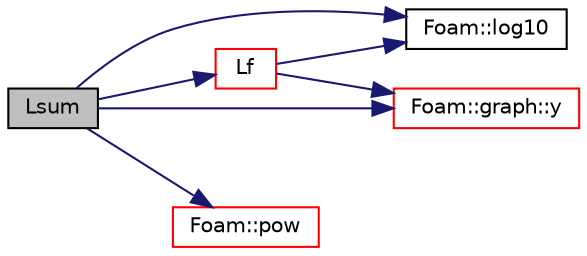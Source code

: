 digraph "Lsum"
{
  bgcolor="transparent";
  edge [fontname="Helvetica",fontsize="10",labelfontname="Helvetica",labelfontsize="10"];
  node [fontname="Helvetica",fontsize="10",shape=record];
  rankdir="LR";
  Node1 [label="Lsum",height=0.2,width=0.4,color="black", fillcolor="grey75", style="filled", fontcolor="black"];
  Node1 -> Node2 [color="midnightblue",fontsize="10",style="solid",fontname="Helvetica"];
  Node2 [label="Lf",height=0.2,width=0.4,color="red",URL="$a01612.html#afd19402d76d82beacf0ee7003122739d",tooltip="Return the narrow-band PFL (pressure-fluctuation level) spectrum. "];
  Node2 -> Node3 [color="midnightblue",fontsize="10",style="solid",fontname="Helvetica"];
  Node3 [label="Foam::log10",height=0.2,width=0.4,color="black",URL="$a10733.html#a58a2d0da0179f2ae967ab96f82818a3b"];
  Node2 -> Node4 [color="midnightblue",fontsize="10",style="solid",fontname="Helvetica"];
  Node4 [label="Foam::graph::y",height=0.2,width=0.4,color="red",URL="$a00945.html#a8de1b3ca8a587eb3f57c90f5cabc7b0e"];
  Node1 -> Node3 [color="midnightblue",fontsize="10",style="solid",fontname="Helvetica"];
  Node1 -> Node5 [color="midnightblue",fontsize="10",style="solid",fontname="Helvetica"];
  Node5 [label="Foam::pow",height=0.2,width=0.4,color="red",URL="$a10733.html#a7500c8e9d27a442adc75e287de074c7c"];
  Node1 -> Node4 [color="midnightblue",fontsize="10",style="solid",fontname="Helvetica"];
}
